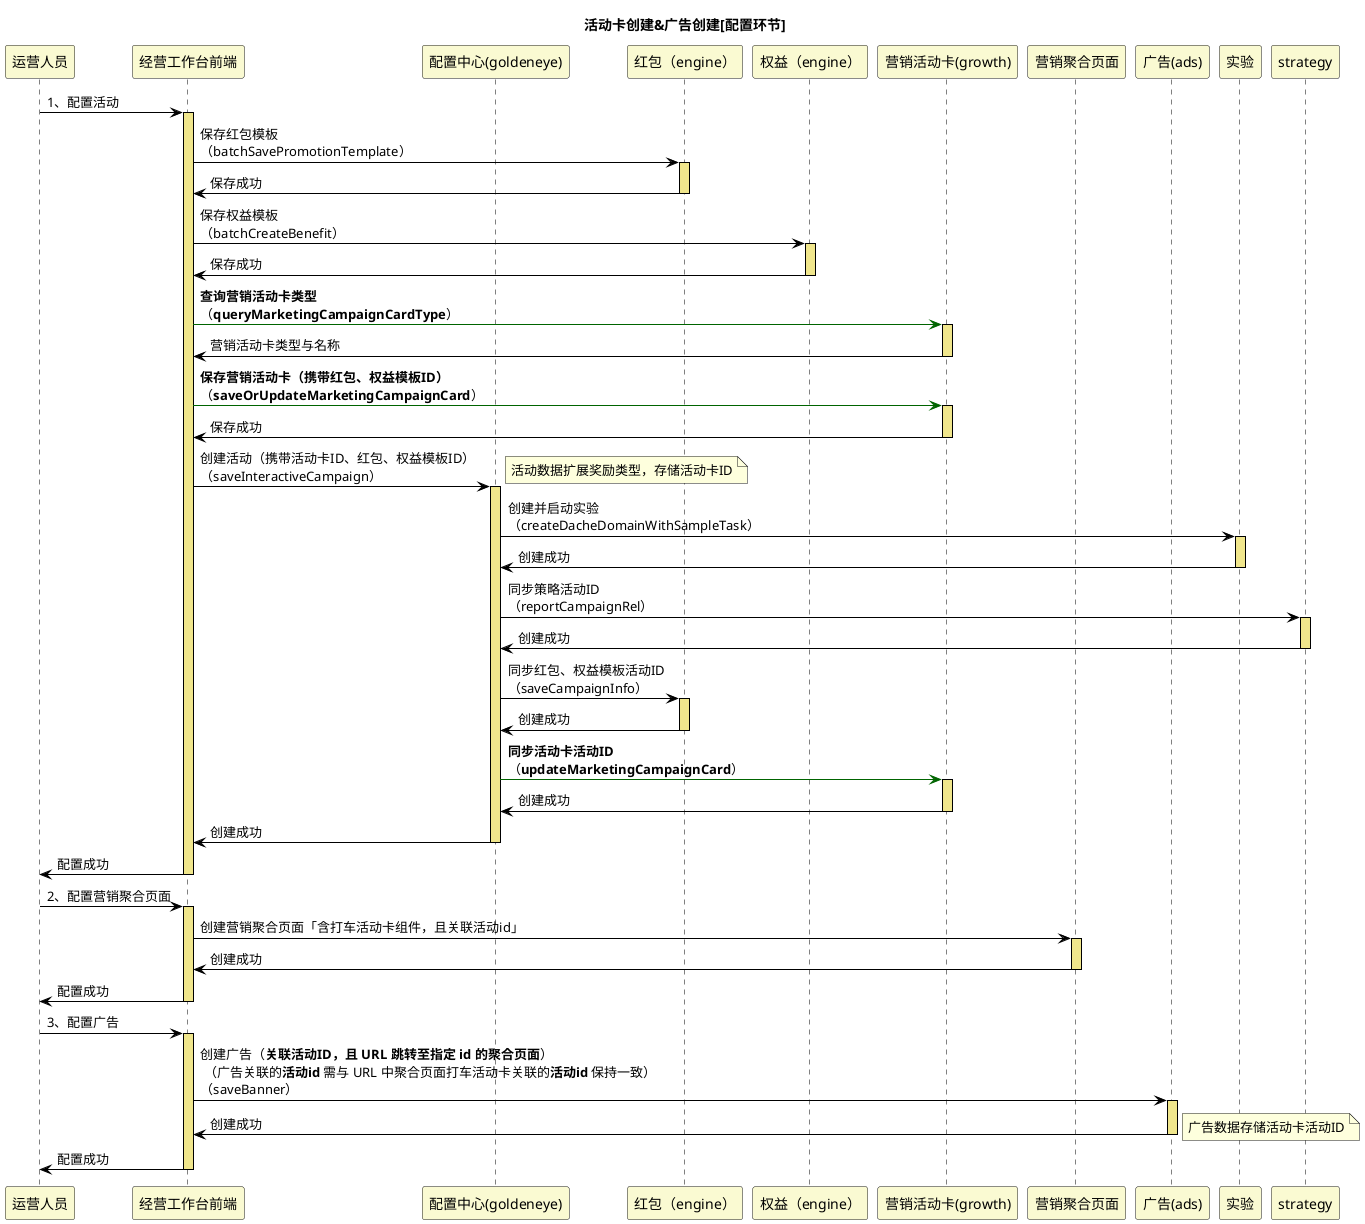 @startuml

title 活动卡创建&广告创建[配置环节]

skinparam sequence {
ArrowColor black
LifeLineBorderColor black
LifeLineBackgroundColor khaki

ParticipantBackgroundColor lightgoldenrodyellow
}

participant "运营人员" as user
participant "经营工作台前端" as cityOperation
participant "配置中心(goldeneye)" as goldeneye
participant "红包（engine）" as coupon
participant "权益（engine）" as benefit
participant "营销活动卡(growth)" as growth
participant "营销聚合页面" as 营销聚合页面
participant "广告(ads)" as ads
participant "实验" as exp

user -> cityOperation : 1、配置活动
activate cityOperation

cityOperation -> coupon : 保存红包模板 \n（batchSavePromotionTemplate）
activate coupon
coupon -> cityOperation : 保存成功
deactivate coupon
cityOperation -> benefit : 保存权益模板 \n（batchCreateBenefit）
activate benefit
benefit -> cityOperation : 保存成功
deactivate benefit

cityOperation -[#006400]> growth : **查询营销活动卡类型** \n（**queryMarketingCampaignCardType**）
activate growth
growth -> cityOperation : 营销活动卡类型与名称
deactivate growth

cityOperation -[#006400]> growth : **保存营销活动卡（携带红包、权益模板ID）** \n（**saveOrUpdateMarketingCampaignCard**）
activate growth
growth -> cityOperation : 保存成功
deactivate growth

cityOperation -> goldeneye : 创建活动（携带活动卡ID、红包、权益模板ID） \n（saveInteractiveCampaign）
note right : 活动数据扩展奖励类型，存储活动卡ID
activate goldeneye
goldeneye -> exp : 创建并启动实验 \n（createDacheDomainWithSampleTask）
activate exp
exp -> goldeneye : 创建成功
deactivate exp

goldeneye -> strategy : 同步策略活动ID \n（reportCampaignRel）
activate strategy
strategy -> goldeneye : 创建成功
deactivate strategy

goldeneye -> coupon : 同步红包、权益模板活动ID \n（saveCampaignInfo）
activate coupon
coupon -> goldeneye : 创建成功
deactivate coupon
goldeneye -[#006400]> growth : **同步活动卡活动ID** \n（**updateMarketingCampaignCard**）
activate growth
growth -> goldeneye : 创建成功
deactivate growth

goldeneye -> cityOperation : 创建成功
deactivate goldeneye

cityOperation -> user : 配置成功
deactivate cityOperation

user -> cityOperation : 2、配置营销聚合页面
activate cityOperation

cityOperation -> 营销聚合页面 : 创建营销聚合页面「含打车活动卡组件，且关联活动id」
activate 营销聚合页面

营销聚合页面 -> cityOperation : 创建成功
deactivate 营销聚合页面

cityOperation -> user : 配置成功
deactivate cityOperation

user -> cityOperation : 3、配置广告
activate cityOperation

cityOperation -> ads : 创建广告（**关联活动ID，且 URL 跳转至指定 id 的聚合页面**）\n （广告关联的**活动id** 需与 URL 中聚合页面打车活动卡关联的**活动id** 保持一致）\n（saveBanner）
activate ads
ads -> cityOperation : 创建成功
deactivate ads
note right : 广告数据存储活动卡活动ID
cityOperation -> user : 配置成功
deactivate cityOperation



@enduml

